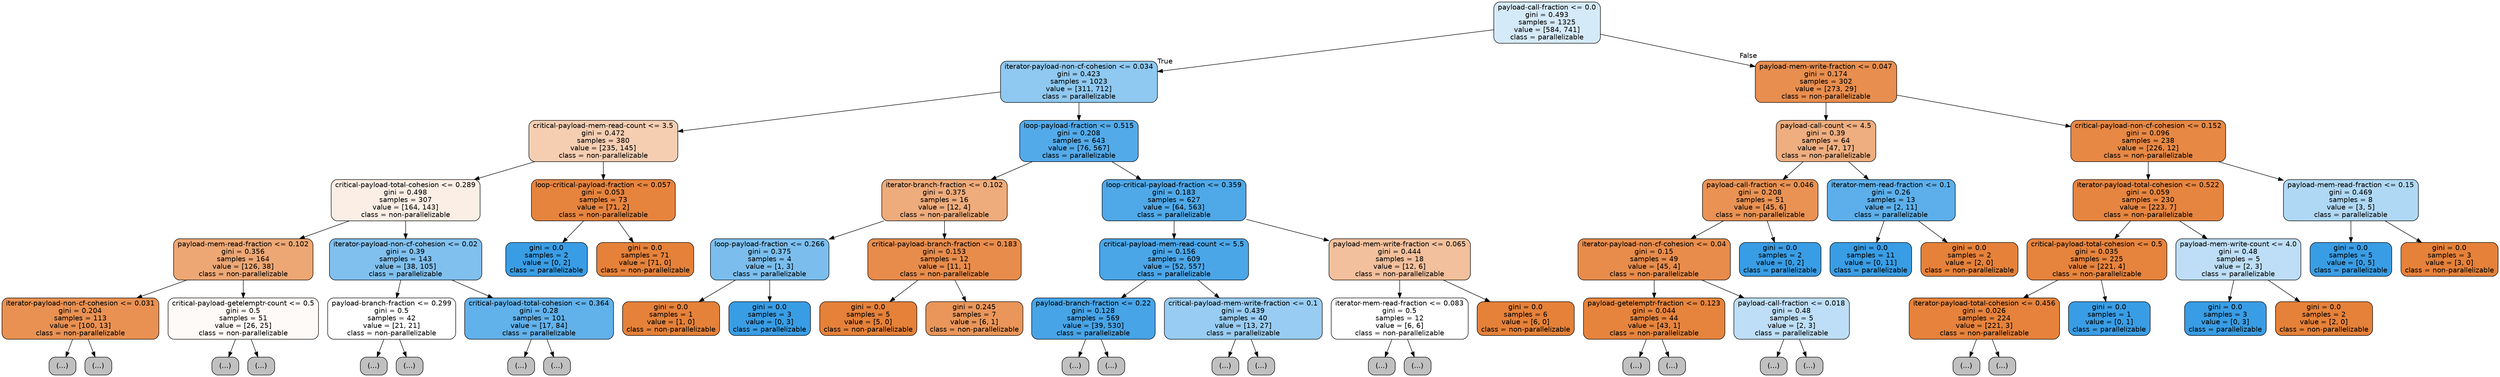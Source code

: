 digraph Tree {
node [shape=box, style="filled, rounded", color="black", fontname=helvetica] ;
edge [fontname=helvetica] ;
0 [label="payload-call-fraction <= 0.0\ngini = 0.493\nsamples = 1325\nvalue = [584, 741]\nclass = parallelizable", fillcolor="#399de536"] ;
1 [label="iterator-payload-non-cf-cohesion <= 0.034\ngini = 0.423\nsamples = 1023\nvalue = [311, 712]\nclass = parallelizable", fillcolor="#399de590"] ;
0 -> 1 [labeldistance=2.5, labelangle=45, headlabel="True"] ;
2 [label="critical-payload-mem-read-count <= 3.5\ngini = 0.472\nsamples = 380\nvalue = [235, 145]\nclass = non-parallelizable", fillcolor="#e5813962"] ;
1 -> 2 ;
3 [label="critical-payload-total-cohesion <= 0.289\ngini = 0.498\nsamples = 307\nvalue = [164, 143]\nclass = non-parallelizable", fillcolor="#e5813921"] ;
2 -> 3 ;
4 [label="payload-mem-read-fraction <= 0.102\ngini = 0.356\nsamples = 164\nvalue = [126, 38]\nclass = non-parallelizable", fillcolor="#e58139b2"] ;
3 -> 4 ;
5 [label="iterator-payload-non-cf-cohesion <= 0.031\ngini = 0.204\nsamples = 113\nvalue = [100, 13]\nclass = non-parallelizable", fillcolor="#e58139de"] ;
4 -> 5 ;
6 [label="(...)", fillcolor="#C0C0C0"] ;
5 -> 6 ;
23 [label="(...)", fillcolor="#C0C0C0"] ;
5 -> 23 ;
26 [label="critical-payload-getelemptr-count <= 0.5\ngini = 0.5\nsamples = 51\nvalue = [26, 25]\nclass = non-parallelizable", fillcolor="#e581390a"] ;
4 -> 26 ;
27 [label="(...)", fillcolor="#C0C0C0"] ;
26 -> 27 ;
46 [label="(...)", fillcolor="#C0C0C0"] ;
26 -> 46 ;
47 [label="iterator-payload-non-cf-cohesion <= 0.02\ngini = 0.39\nsamples = 143\nvalue = [38, 105]\nclass = parallelizable", fillcolor="#399de5a3"] ;
3 -> 47 ;
48 [label="payload-branch-fraction <= 0.299\ngini = 0.5\nsamples = 42\nvalue = [21, 21]\nclass = non-parallelizable", fillcolor="#e5813900"] ;
47 -> 48 ;
49 [label="(...)", fillcolor="#C0C0C0"] ;
48 -> 49 ;
54 [label="(...)", fillcolor="#C0C0C0"] ;
48 -> 54 ;
63 [label="critical-payload-total-cohesion <= 0.364\ngini = 0.28\nsamples = 101\nvalue = [17, 84]\nclass = parallelizable", fillcolor="#399de5cb"] ;
47 -> 63 ;
64 [label="(...)", fillcolor="#C0C0C0"] ;
63 -> 64 ;
67 [label="(...)", fillcolor="#C0C0C0"] ;
63 -> 67 ;
88 [label="loop-critical-payload-fraction <= 0.057\ngini = 0.053\nsamples = 73\nvalue = [71, 2]\nclass = non-parallelizable", fillcolor="#e58139f8"] ;
2 -> 88 ;
89 [label="gini = 0.0\nsamples = 2\nvalue = [0, 2]\nclass = parallelizable", fillcolor="#399de5ff"] ;
88 -> 89 ;
90 [label="gini = 0.0\nsamples = 71\nvalue = [71, 0]\nclass = non-parallelizable", fillcolor="#e58139ff"] ;
88 -> 90 ;
91 [label="loop-payload-fraction <= 0.515\ngini = 0.208\nsamples = 643\nvalue = [76, 567]\nclass = parallelizable", fillcolor="#399de5dd"] ;
1 -> 91 ;
92 [label="iterator-branch-fraction <= 0.102\ngini = 0.375\nsamples = 16\nvalue = [12, 4]\nclass = non-parallelizable", fillcolor="#e58139aa"] ;
91 -> 92 ;
93 [label="loop-payload-fraction <= 0.266\ngini = 0.375\nsamples = 4\nvalue = [1, 3]\nclass = parallelizable", fillcolor="#399de5aa"] ;
92 -> 93 ;
94 [label="gini = 0.0\nsamples = 1\nvalue = [1, 0]\nclass = non-parallelizable", fillcolor="#e58139ff"] ;
93 -> 94 ;
95 [label="gini = 0.0\nsamples = 3\nvalue = [0, 3]\nclass = parallelizable", fillcolor="#399de5ff"] ;
93 -> 95 ;
96 [label="critical-payload-branch-fraction <= 0.183\ngini = 0.153\nsamples = 12\nvalue = [11, 1]\nclass = non-parallelizable", fillcolor="#e58139e8"] ;
92 -> 96 ;
97 [label="gini = 0.0\nsamples = 5\nvalue = [5, 0]\nclass = non-parallelizable", fillcolor="#e58139ff"] ;
96 -> 97 ;
98 [label="gini = 0.245\nsamples = 7\nvalue = [6, 1]\nclass = non-parallelizable", fillcolor="#e58139d4"] ;
96 -> 98 ;
99 [label="loop-critical-payload-fraction <= 0.359\ngini = 0.183\nsamples = 627\nvalue = [64, 563]\nclass = parallelizable", fillcolor="#399de5e2"] ;
91 -> 99 ;
100 [label="critical-payload-mem-read-count <= 5.5\ngini = 0.156\nsamples = 609\nvalue = [52, 557]\nclass = parallelizable", fillcolor="#399de5e7"] ;
99 -> 100 ;
101 [label="payload-branch-fraction <= 0.22\ngini = 0.128\nsamples = 569\nvalue = [39, 530]\nclass = parallelizable", fillcolor="#399de5ec"] ;
100 -> 101 ;
102 [label="(...)", fillcolor="#C0C0C0"] ;
101 -> 102 ;
157 [label="(...)", fillcolor="#C0C0C0"] ;
101 -> 157 ;
176 [label="critical-payload-mem-write-fraction <= 0.1\ngini = 0.439\nsamples = 40\nvalue = [13, 27]\nclass = parallelizable", fillcolor="#399de584"] ;
100 -> 176 ;
177 [label="(...)", fillcolor="#C0C0C0"] ;
176 -> 177 ;
178 [label="(...)", fillcolor="#C0C0C0"] ;
176 -> 178 ;
185 [label="payload-mem-write-fraction <= 0.065\ngini = 0.444\nsamples = 18\nvalue = [12, 6]\nclass = non-parallelizable", fillcolor="#e581397f"] ;
99 -> 185 ;
186 [label="iterator-mem-read-fraction <= 0.083\ngini = 0.5\nsamples = 12\nvalue = [6, 6]\nclass = non-parallelizable", fillcolor="#e5813900"] ;
185 -> 186 ;
187 [label="(...)", fillcolor="#C0C0C0"] ;
186 -> 187 ;
192 [label="(...)", fillcolor="#C0C0C0"] ;
186 -> 192 ;
193 [label="gini = 0.0\nsamples = 6\nvalue = [6, 0]\nclass = non-parallelizable", fillcolor="#e58139ff"] ;
185 -> 193 ;
194 [label="payload-mem-write-fraction <= 0.047\ngini = 0.174\nsamples = 302\nvalue = [273, 29]\nclass = non-parallelizable", fillcolor="#e58139e4"] ;
0 -> 194 [labeldistance=2.5, labelangle=-45, headlabel="False"] ;
195 [label="payload-call-count <= 4.5\ngini = 0.39\nsamples = 64\nvalue = [47, 17]\nclass = non-parallelizable", fillcolor="#e58139a3"] ;
194 -> 195 ;
196 [label="payload-call-fraction <= 0.046\ngini = 0.208\nsamples = 51\nvalue = [45, 6]\nclass = non-parallelizable", fillcolor="#e58139dd"] ;
195 -> 196 ;
197 [label="iterator-payload-non-cf-cohesion <= 0.04\ngini = 0.15\nsamples = 49\nvalue = [45, 4]\nclass = non-parallelizable", fillcolor="#e58139e8"] ;
196 -> 197 ;
198 [label="payload-getelemptr-fraction <= 0.123\ngini = 0.044\nsamples = 44\nvalue = [43, 1]\nclass = non-parallelizable", fillcolor="#e58139f9"] ;
197 -> 198 ;
199 [label="(...)", fillcolor="#C0C0C0"] ;
198 -> 199 ;
202 [label="(...)", fillcolor="#C0C0C0"] ;
198 -> 202 ;
203 [label="payload-call-fraction <= 0.018\ngini = 0.48\nsamples = 5\nvalue = [2, 3]\nclass = parallelizable", fillcolor="#399de555"] ;
197 -> 203 ;
204 [label="(...)", fillcolor="#C0C0C0"] ;
203 -> 204 ;
205 [label="(...)", fillcolor="#C0C0C0"] ;
203 -> 205 ;
206 [label="gini = 0.0\nsamples = 2\nvalue = [0, 2]\nclass = parallelizable", fillcolor="#399de5ff"] ;
196 -> 206 ;
207 [label="iterator-mem-read-fraction <= 0.1\ngini = 0.26\nsamples = 13\nvalue = [2, 11]\nclass = parallelizable", fillcolor="#399de5d1"] ;
195 -> 207 ;
208 [label="gini = 0.0\nsamples = 11\nvalue = [0, 11]\nclass = parallelizable", fillcolor="#399de5ff"] ;
207 -> 208 ;
209 [label="gini = 0.0\nsamples = 2\nvalue = [2, 0]\nclass = non-parallelizable", fillcolor="#e58139ff"] ;
207 -> 209 ;
210 [label="critical-payload-non-cf-cohesion <= 0.152\ngini = 0.096\nsamples = 238\nvalue = [226, 12]\nclass = non-parallelizable", fillcolor="#e58139f1"] ;
194 -> 210 ;
211 [label="iterator-payload-total-cohesion <= 0.522\ngini = 0.059\nsamples = 230\nvalue = [223, 7]\nclass = non-parallelizable", fillcolor="#e58139f7"] ;
210 -> 211 ;
212 [label="critical-payload-total-cohesion <= 0.5\ngini = 0.035\nsamples = 225\nvalue = [221, 4]\nclass = non-parallelizable", fillcolor="#e58139fa"] ;
211 -> 212 ;
213 [label="iterator-payload-total-cohesion <= 0.456\ngini = 0.026\nsamples = 224\nvalue = [221, 3]\nclass = non-parallelizable", fillcolor="#e58139fc"] ;
212 -> 213 ;
214 [label="(...)", fillcolor="#C0C0C0"] ;
213 -> 214 ;
219 [label="(...)", fillcolor="#C0C0C0"] ;
213 -> 219 ;
224 [label="gini = 0.0\nsamples = 1\nvalue = [0, 1]\nclass = parallelizable", fillcolor="#399de5ff"] ;
212 -> 224 ;
225 [label="payload-mem-write-count <= 4.0\ngini = 0.48\nsamples = 5\nvalue = [2, 3]\nclass = parallelizable", fillcolor="#399de555"] ;
211 -> 225 ;
226 [label="gini = 0.0\nsamples = 3\nvalue = [0, 3]\nclass = parallelizable", fillcolor="#399de5ff"] ;
225 -> 226 ;
227 [label="gini = 0.0\nsamples = 2\nvalue = [2, 0]\nclass = non-parallelizable", fillcolor="#e58139ff"] ;
225 -> 227 ;
228 [label="payload-mem-read-fraction <= 0.15\ngini = 0.469\nsamples = 8\nvalue = [3, 5]\nclass = parallelizable", fillcolor="#399de566"] ;
210 -> 228 ;
229 [label="gini = 0.0\nsamples = 5\nvalue = [0, 5]\nclass = parallelizable", fillcolor="#399de5ff"] ;
228 -> 229 ;
230 [label="gini = 0.0\nsamples = 3\nvalue = [3, 0]\nclass = non-parallelizable", fillcolor="#e58139ff"] ;
228 -> 230 ;
}